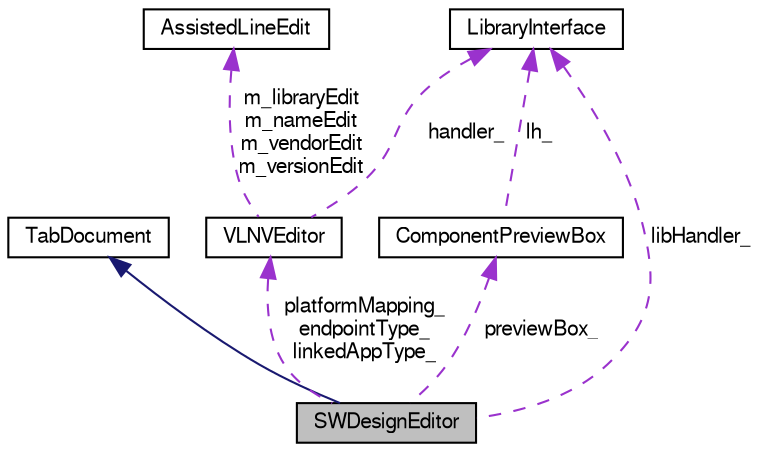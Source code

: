 digraph G
{
  bgcolor="transparent";
  edge [fontname="FreeSans",fontsize=10,labelfontname="FreeSans",labelfontsize=10];
  node [fontname="FreeSans",fontsize=10,shape=record];
  Node1 [label="SWDesignEditor",height=0.2,width=0.4,color="black", fillcolor="grey75", style="filled" fontcolor="black"];
  Node2 -> Node1 [dir=back,color="midnightblue",fontsize=10,style="solid",fontname="FreeSans"];
  Node2 [label="TabDocument",height=0.2,width=0.4,color="black",URL="$class_tab_document.html",tooltip="TabDocument class."];
  Node3 -> Node1 [dir=back,color="darkorchid3",fontsize=10,style="dashed",label="libHandler_",fontname="FreeSans"];
  Node3 [label="LibraryInterface",height=0.2,width=0.4,color="black",URL="$class_library_interface.html",tooltip="LibraryInterface defines an interface to operate the IP-Xact-library."];
  Node4 -> Node1 [dir=back,color="darkorchid3",fontsize=10,style="dashed",label="platformMapping_\nendpointType_\nlinkedAppType_",fontname="FreeSans"];
  Node4 [label="VLNVEditor",height=0.2,width=0.4,color="black",URL="$class_v_l_n_v_editor.html",tooltip="VLNVEditor class."];
  Node3 -> Node4 [dir=back,color="darkorchid3",fontsize=10,style="dashed",label="handler_",fontname="FreeSans"];
  Node5 -> Node4 [dir=back,color="darkorchid3",fontsize=10,style="dashed",label="m_libraryEdit\nm_nameEdit\nm_vendorEdit\nm_versionEdit",fontname="FreeSans"];
  Node5 [label="AssistedLineEdit",height=0.2,width=0.4,color="black",URL="$class_assisted_line_edit.html",tooltip="AssistedLineEdit class."];
  Node6 -> Node1 [dir=back,color="darkorchid3",fontsize=10,style="dashed",label="previewBox_",fontname="FreeSans"];
  Node6 [label="ComponentPreviewBox",height=0.2,width=0.4,color="black",URL="$class_component_preview_box.html",tooltip="ComponentPreviewBox class."];
  Node3 -> Node6 [dir=back,color="darkorchid3",fontsize=10,style="dashed",label="lh_",fontname="FreeSans"];
}
